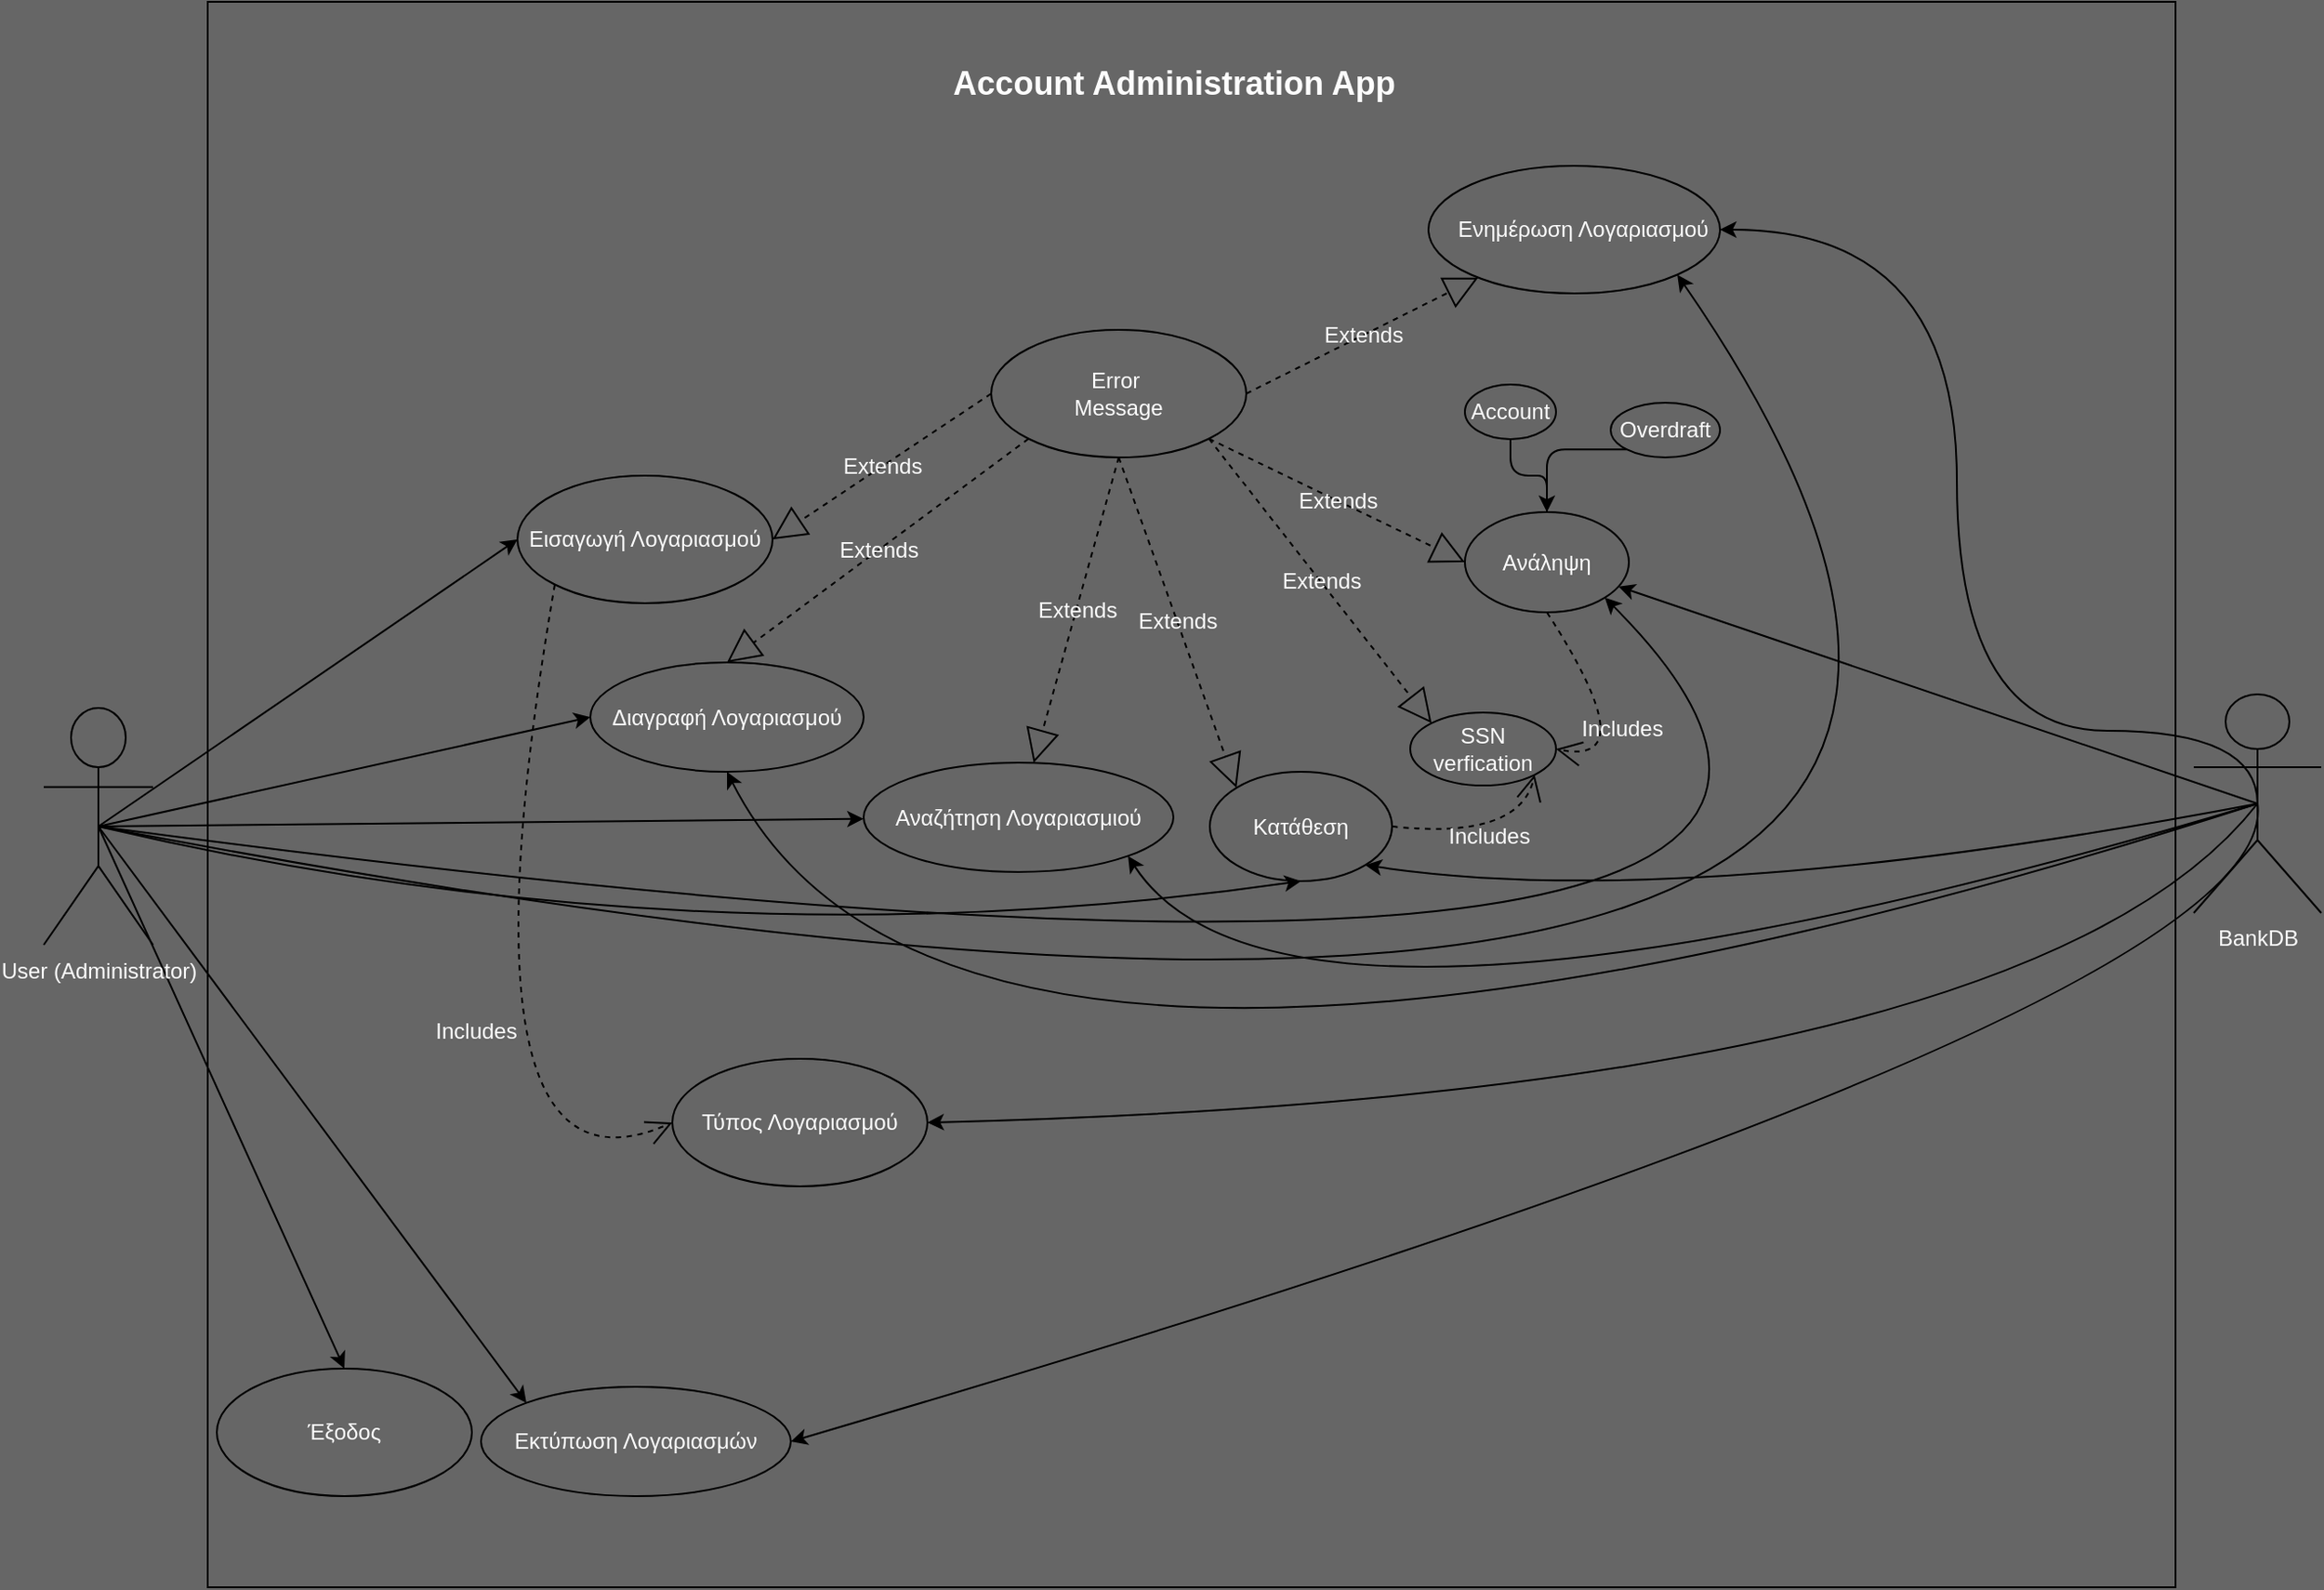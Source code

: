 <mxfile>
    <diagram id="GHatUojpGn1s9KGmeXaU" name="Page-1">
        <mxGraphModel dx="2685" dy="1093" grid="1" gridSize="10" guides="1" tooltips="1" connect="1" arrows="1" fold="1" page="1" pageScale="1" pageWidth="850" pageHeight="1100" background="#666666" math="0" shadow="0">
            <root>
                <mxCell id="0"/>
                <mxCell id="1" parent="0"/>
                <mxCell id="3" value="&lt;pre style=&quot;font-family: &amp;quot;jetbrains mono&amp;quot;, monospace;&quot;&gt;&lt;br&gt;&lt;/pre&gt;" style="html=1;glass=0;rounded=0;fillColor=none;labelBackgroundColor=none;fontColor=#FCFCFC;fillOpacity=100;" vertex="1" parent="1">
                    <mxGeometry x="-640" y="60" width="1080" height="870" as="geometry"/>
                </mxCell>
                <mxCell id="76" style="edgeStyle=none;curved=1;html=1;exitX=0.5;exitY=0.5;exitDx=0;exitDy=0;exitPerimeter=0;entryX=0;entryY=0.5;entryDx=0;entryDy=0;fontFamily=Helvetica;fontSize=12;fontColor=#FCFCFC;startArrow=none;startFill=0;labelBackgroundColor=none;fillOpacity=100;" edge="1" parent="1" source="2" target="5">
                    <mxGeometry relative="1" as="geometry"/>
                </mxCell>
                <mxCell id="77" style="edgeStyle=none;curved=1;html=1;exitX=0.5;exitY=0.5;exitDx=0;exitDy=0;exitPerimeter=0;entryX=0;entryY=0.5;entryDx=0;entryDy=0;fontFamily=Helvetica;fontSize=12;fontColor=#FCFCFC;startArrow=none;startFill=0;labelBackgroundColor=none;fillOpacity=100;" edge="1" parent="1" source="2" target="6">
                    <mxGeometry relative="1" as="geometry"/>
                </mxCell>
                <mxCell id="78" style="edgeStyle=none;curved=1;html=1;exitX=0.5;exitY=0.5;exitDx=0;exitDy=0;exitPerimeter=0;fontFamily=Helvetica;fontSize=12;fontColor=#FCFCFC;startArrow=none;startFill=0;labelBackgroundColor=none;fillOpacity=100;" edge="1" parent="1" source="2" target="8">
                    <mxGeometry relative="1" as="geometry"/>
                </mxCell>
                <mxCell id="79" style="edgeStyle=none;curved=1;html=1;exitX=0.5;exitY=0.5;exitDx=0;exitDy=0;exitPerimeter=0;entryX=0.5;entryY=1;entryDx=0;entryDy=0;fontFamily=Helvetica;fontSize=12;fontColor=#FCFCFC;startArrow=none;startFill=0;labelBackgroundColor=none;fillOpacity=100;" edge="1" parent="1" source="2" target="9">
                    <mxGeometry relative="1" as="geometry">
                        <Array as="points">
                            <mxPoint x="-370" y="590"/>
                        </Array>
                    </mxGeometry>
                </mxCell>
                <mxCell id="80" style="edgeStyle=none;curved=1;html=1;exitX=0.5;exitY=0.5;exitDx=0;exitDy=0;exitPerimeter=0;entryX=1;entryY=1;entryDx=0;entryDy=0;fontFamily=Helvetica;fontSize=12;fontColor=#FCFCFC;startArrow=none;startFill=0;labelBackgroundColor=none;fillOpacity=100;" edge="1" parent="1" source="2" target="10">
                    <mxGeometry relative="1" as="geometry">
                        <Array as="points">
                            <mxPoint x="400" y="660"/>
                        </Array>
                    </mxGeometry>
                </mxCell>
                <mxCell id="81" style="edgeStyle=none;curved=1;html=1;exitX=0.5;exitY=0.5;exitDx=0;exitDy=0;exitPerimeter=0;entryX=1;entryY=1;entryDx=0;entryDy=0;fontFamily=Helvetica;fontSize=12;fontColor=#FCFCFC;startArrow=none;startFill=0;labelBackgroundColor=none;fillOpacity=100;" edge="1" parent="1" source="2" target="7">
                    <mxGeometry relative="1" as="geometry">
                        <Array as="points">
                            <mxPoint x="540" y="750"/>
                        </Array>
                    </mxGeometry>
                </mxCell>
                <mxCell id="86" style="edgeStyle=none;curved=1;html=1;exitX=0.5;exitY=0.5;exitDx=0;exitDy=0;exitPerimeter=0;entryX=0;entryY=0;entryDx=0;entryDy=0;fontFamily=Helvetica;fontSize=12;fontColor=#FCFCFC;startArrow=none;startFill=0;labelBackgroundColor=none;fillOpacity=100;" edge="1" parent="1" source="2" target="11">
                    <mxGeometry relative="1" as="geometry"/>
                </mxCell>
                <mxCell id="87" style="edgeStyle=none;curved=1;html=1;exitX=0.5;exitY=0.5;exitDx=0;exitDy=0;exitPerimeter=0;entryX=0.5;entryY=0;entryDx=0;entryDy=0;fontFamily=Helvetica;fontSize=12;fontColor=#FCFCFC;startArrow=none;startFill=0;labelBackgroundColor=none;fillOpacity=100;" edge="1" parent="1" source="2" target="45">
                    <mxGeometry relative="1" as="geometry"/>
                </mxCell>
                <mxCell id="2" value="User (Administrator)" style="shape=umlActor;verticalLabelPosition=bottom;verticalAlign=top;html=1;labelBackgroundColor=none;fontColor=#FCFCFC;fillOpacity=100;fillColor=none;" vertex="1" parent="1">
                    <mxGeometry x="-730" y="447.5" width="60" height="130" as="geometry"/>
                </mxCell>
                <mxCell id="5" value="&lt;pre style=&quot;&quot;&gt;&lt;font face=&quot;Helvetica&quot;&gt;Εισαγωγή Λογαριασμού&lt;/font&gt;&lt;span style=&quot;font-family: &amp;quot;jetbrains mono&amp;quot;, monospace;&quot;&gt;&lt;br&gt;&lt;/span&gt;&lt;/pre&gt;" style="ellipse;whiteSpace=wrap;html=1;labelBackgroundColor=none;fontColor=#FCFCFC;fillOpacity=100;fillColor=none;" vertex="1" parent="1">
                    <mxGeometry x="-470" y="320" width="140" height="70" as="geometry"/>
                </mxCell>
                <mxCell id="7" value="&lt;pre style=&quot;&quot;&gt;&lt;font face=&quot;Helvetica&quot;&gt;   Ενημέρωση Λογαριασμού&lt;/font&gt;&lt;span style=&quot;font-family: &amp;quot;jetbrains mono&amp;quot;, monospace;&quot;&gt;&lt;br&gt;&lt;/span&gt;&lt;/pre&gt;" style="ellipse;whiteSpace=wrap;html=1;fontColor=#FCFCFC;labelBackgroundColor=none;fillOpacity=100;fillColor=none;" vertex="1" parent="1">
                    <mxGeometry x="30" y="150" width="160" height="70" as="geometry"/>
                </mxCell>
                <mxCell id="9" value="Κατάθεση" style="ellipse;whiteSpace=wrap;html=1;fontFamily=Helvetica;fontSize=12;fontColor=#FCFCFC;strokeColor=default;fillColor=none;labelBackgroundColor=none;fillOpacity=100;" vertex="1" parent="1">
                    <mxGeometry x="-90" y="482.5" width="100" height="60" as="geometry"/>
                </mxCell>
                <mxCell id="11" value="&lt;pre style=&quot;&quot;&gt;&lt;font face=&quot;Helvetica&quot;&gt;Εκτύπωση Λογαριασμών&lt;/font&gt;&lt;/pre&gt;" style="ellipse;whiteSpace=wrap;html=1;fontFamily=Helvetica;fontSize=12;fontColor=#FCFCFC;strokeColor=default;fillColor=none;labelBackgroundColor=none;fillOpacity=100;" vertex="1" parent="1">
                    <mxGeometry x="-490" y="820" width="170" height="60" as="geometry"/>
                </mxCell>
                <mxCell id="70" style="edgeStyle=none;curved=1;html=1;exitX=0.5;exitY=0.5;exitDx=0;exitDy=0;exitPerimeter=0;fontFamily=Helvetica;fontSize=12;fontColor=#FCFCFC;startArrow=none;startFill=0;labelBackgroundColor=none;fillOpacity=100;" edge="1" parent="1" source="20" target="10">
                    <mxGeometry relative="1" as="geometry"/>
                </mxCell>
                <mxCell id="71" style="edgeStyle=none;curved=1;html=1;exitX=0.5;exitY=0.5;exitDx=0;exitDy=0;exitPerimeter=0;entryX=1;entryY=1;entryDx=0;entryDy=0;fontFamily=Helvetica;fontSize=12;fontColor=#FCFCFC;startArrow=none;startFill=0;labelBackgroundColor=none;fillOpacity=100;" edge="1" parent="1" source="20" target="9">
                    <mxGeometry relative="1" as="geometry">
                        <Array as="points">
                            <mxPoint x="170" y="560"/>
                        </Array>
                    </mxGeometry>
                </mxCell>
                <mxCell id="72" style="edgeStyle=none;curved=1;html=1;exitX=0.5;exitY=0.5;exitDx=0;exitDy=0;exitPerimeter=0;entryX=1;entryY=1;entryDx=0;entryDy=0;fontFamily=Helvetica;fontSize=12;fontColor=#FCFCFC;startArrow=none;startFill=0;labelBackgroundColor=none;fillOpacity=100;" edge="1" parent="1" source="20" target="8">
                    <mxGeometry relative="1" as="geometry">
                        <Array as="points">
                            <mxPoint x="-50" y="660"/>
                        </Array>
                    </mxGeometry>
                </mxCell>
                <mxCell id="74" style="edgeStyle=none;curved=1;html=1;exitX=0.5;exitY=0.5;exitDx=0;exitDy=0;exitPerimeter=0;entryX=0.5;entryY=1;entryDx=0;entryDy=0;fontFamily=Helvetica;fontSize=12;fontColor=#FCFCFC;startArrow=none;startFill=0;labelBackgroundColor=none;fillOpacity=100;" edge="1" parent="1" source="20" target="6">
                    <mxGeometry relative="1" as="geometry">
                        <Array as="points">
                            <mxPoint x="-230" y="730"/>
                        </Array>
                    </mxGeometry>
                </mxCell>
                <mxCell id="84" style="edgeStyle=none;curved=1;html=1;exitX=0.5;exitY=0.5;exitDx=0;exitDy=0;exitPerimeter=0;entryX=1;entryY=0.5;entryDx=0;entryDy=0;fontFamily=Helvetica;fontSize=12;fontColor=#FCFCFC;startArrow=none;startFill=0;labelBackgroundColor=none;fillOpacity=100;" edge="1" parent="1" source="20" target="83">
                    <mxGeometry relative="1" as="geometry">
                        <Array as="points">
                            <mxPoint x="360" y="660"/>
                        </Array>
                    </mxGeometry>
                </mxCell>
                <mxCell id="85" style="edgeStyle=none;curved=1;html=1;exitX=0.5;exitY=0.5;exitDx=0;exitDy=0;exitPerimeter=0;entryX=1;entryY=0.5;entryDx=0;entryDy=0;fontFamily=Helvetica;fontSize=12;fontColor=#FCFCFC;startArrow=none;startFill=0;labelBackgroundColor=none;fillOpacity=100;" edge="1" parent="1" source="20" target="11">
                    <mxGeometry relative="1" as="geometry">
                        <Array as="points">
                            <mxPoint x="500" y="610"/>
                        </Array>
                    </mxGeometry>
                </mxCell>
                <mxCell id="117" style="edgeStyle=orthogonalEdgeStyle;html=1;exitX=0.5;exitY=0.5;exitDx=0;exitDy=0;exitPerimeter=0;entryX=1;entryY=0.5;entryDx=0;entryDy=0;fontFamily=Helvetica;fontSize=12;fontColor=#FCFCFC;startArrow=none;startFill=0;endArrow=classic;endFill=1;curved=1;labelBackgroundColor=none;fillOpacity=100;" edge="1" parent="1" source="20" target="7">
                    <mxGeometry relative="1" as="geometry">
                        <Array as="points">
                            <mxPoint x="485" y="460"/>
                            <mxPoint x="320" y="460"/>
                            <mxPoint x="320" y="185"/>
                        </Array>
                    </mxGeometry>
                </mxCell>
                <mxCell id="20" value="BankDB" style="shape=umlActor;verticalLabelPosition=bottom;verticalAlign=top;html=1;fontFamily=Helvetica;fontSize=12;fontColor=#FCFCFC;strokeColor=default;fillColor=none;labelBackgroundColor=none;fillOpacity=100;" vertex="1" parent="1">
                    <mxGeometry x="450" y="440" width="70" height="120" as="geometry"/>
                </mxCell>
                <mxCell id="29" value="Error&amp;nbsp;&lt;br&gt;Message" style="ellipse;whiteSpace=wrap;html=1;fontFamily=Helvetica;fontSize=12;fontColor=#FCFCFC;strokeColor=default;fillColor=none;labelBackgroundColor=none;fillOpacity=100;" vertex="1" parent="1">
                    <mxGeometry x="-210" y="240" width="140" height="70" as="geometry"/>
                </mxCell>
                <mxCell id="45" value="Έξοδος" style="ellipse;whiteSpace=wrap;html=1;fontFamily=Helvetica;fontSize=12;fontColor=#FCFCFC;strokeColor=default;fillColor=none;labelBackgroundColor=none;fillOpacity=100;" vertex="1" parent="1">
                    <mxGeometry x="-635" y="810" width="140" height="70" as="geometry"/>
                </mxCell>
                <mxCell id="8" value="&lt;pre style=&quot;&quot;&gt;&lt;font face=&quot;Helvetica&quot;&gt;Αναζήτηση Λογαριασμιού&lt;/font&gt;&lt;/pre&gt;" style="ellipse;whiteSpace=wrap;html=1;fontFamily=Helvetica;fontSize=12;fontColor=#FCFCFC;strokeColor=default;fillColor=none;labelBackgroundColor=none;fillOpacity=100;" vertex="1" parent="1">
                    <mxGeometry x="-280" y="477.5" width="170" height="60" as="geometry"/>
                </mxCell>
                <mxCell id="6" value="&lt;pre style=&quot;&quot;&gt;&lt;font face=&quot;Helvetica&quot;&gt;Διαγραφή Λογαριασμού&lt;/font&gt;&lt;span style=&quot;font-family: &amp;quot;jetbrains mono&amp;quot;, monospace;&quot;&gt;&lt;br&gt;&lt;/span&gt;&lt;/pre&gt;" style="ellipse;whiteSpace=wrap;html=1;fontColor=#FCFCFC;labelBackgroundColor=none;fillOpacity=100;fillColor=none;" vertex="1" parent="1">
                    <mxGeometry x="-430" y="422.5" width="150" height="60" as="geometry"/>
                </mxCell>
                <mxCell id="10" value="Ανάληψη" style="ellipse;whiteSpace=wrap;html=1;fontFamily=Helvetica;fontSize=12;fontColor=#FCFCFC;strokeColor=default;fillColor=none;labelBackgroundColor=none;fillOpacity=100;" vertex="1" parent="1">
                    <mxGeometry x="50" y="340" width="90" height="55" as="geometry"/>
                </mxCell>
                <mxCell id="62" value="Extends" style="endArrow=block;endSize=16;endFill=0;html=1;dashed=1;fontFamily=Helvetica;fontSize=12;fontColor=#FCFCFC;entryX=1;entryY=0.5;entryDx=0;entryDy=0;exitX=0;exitY=0.5;exitDx=0;exitDy=0;labelBackgroundColor=none;fillOpacity=100;" edge="1" parent="1" source="29" target="5">
                    <mxGeometry width="160" relative="1" as="geometry">
                        <mxPoint x="-210" y="470" as="sourcePoint"/>
                        <mxPoint x="-140" y="445" as="targetPoint"/>
                    </mxGeometry>
                </mxCell>
                <mxCell id="63" value="Extends" style="endArrow=block;endSize=16;endFill=0;html=1;dashed=1;fontFamily=Helvetica;fontSize=12;fontColor=#FCFCFC;entryX=0.5;entryY=0;entryDx=0;entryDy=0;exitX=0;exitY=1;exitDx=0;exitDy=0;labelBackgroundColor=none;fillOpacity=100;" edge="1" parent="1" source="29" target="6">
                    <mxGeometry width="160" relative="1" as="geometry">
                        <mxPoint x="-190" y="405" as="sourcePoint"/>
                        <mxPoint x="-340" y="415" as="targetPoint"/>
                    </mxGeometry>
                </mxCell>
                <mxCell id="64" value="Extends" style="endArrow=block;endSize=16;endFill=0;html=1;dashed=1;fontFamily=Helvetica;fontSize=12;fontColor=#FCFCFC;exitX=0.5;exitY=1;exitDx=0;exitDy=0;labelBackgroundColor=none;fillOpacity=100;" edge="1" parent="1" source="29" target="8">
                    <mxGeometry width="160" relative="1" as="geometry">
                        <mxPoint x="-169.497" y="429.749" as="sourcePoint"/>
                        <mxPoint x="-315" y="480" as="targetPoint"/>
                    </mxGeometry>
                </mxCell>
                <mxCell id="66" value="Extends" style="endArrow=block;endSize=16;endFill=0;html=1;dashed=1;fontFamily=Helvetica;fontSize=12;fontColor=#FCFCFC;exitX=0.5;exitY=1;exitDx=0;exitDy=0;entryX=0;entryY=0;entryDx=0;entryDy=0;labelBackgroundColor=none;fillOpacity=100;" edge="1" parent="1" source="29" target="9">
                    <mxGeometry width="160" relative="1" as="geometry">
                        <mxPoint x="-120" y="440" as="sourcePoint"/>
                        <mxPoint x="-145.682" y="522.681" as="targetPoint"/>
                    </mxGeometry>
                </mxCell>
                <mxCell id="67" value="Extends" style="endArrow=block;endSize=16;endFill=0;html=1;dashed=1;fontFamily=Helvetica;fontSize=12;fontColor=#FCFCFC;exitX=1;exitY=1;exitDx=0;exitDy=0;entryX=0;entryY=0.5;entryDx=0;entryDy=0;labelBackgroundColor=none;fillOpacity=100;" edge="1" parent="1" source="29" target="10">
                    <mxGeometry width="160" relative="1" as="geometry">
                        <mxPoint x="-70" y="410" as="sourcePoint"/>
                        <mxPoint x="24.645" y="488.787" as="targetPoint"/>
                    </mxGeometry>
                </mxCell>
                <mxCell id="68" value="Extends" style="endArrow=block;endSize=16;endFill=0;html=1;dashed=1;fontFamily=Helvetica;fontSize=12;fontColor=#FCFCFC;exitX=1;exitY=0.5;exitDx=0;exitDy=0;labelBackgroundColor=none;fillOpacity=100;" edge="1" parent="1" source="29" target="7">
                    <mxGeometry width="160" relative="1" as="geometry">
                        <mxPoint x="-70.503" y="429.749" as="sourcePoint"/>
                        <mxPoint x="50" y="482.5" as="targetPoint"/>
                    </mxGeometry>
                </mxCell>
                <mxCell id="82" value="Includes" style="endArrow=open;endSize=12;dashed=1;html=1;fontFamily=Helvetica;fontSize=12;fontColor=#FCFCFC;curved=1;exitX=0;exitY=1;exitDx=0;exitDy=0;entryX=0;entryY=0.5;entryDx=0;entryDy=0;labelBackgroundColor=none;fillOpacity=100;" edge="1" parent="1" source="5" target="83">
                    <mxGeometry x="0.012" y="-1" width="160" relative="1" as="geometry">
                        <mxPoint x="-310" y="530" as="sourcePoint"/>
                        <mxPoint x="-490" y="580" as="targetPoint"/>
                        <Array as="points">
                            <mxPoint x="-510" y="730"/>
                        </Array>
                        <mxPoint as="offset"/>
                    </mxGeometry>
                </mxCell>
                <mxCell id="83" value="Τύπος Λογαριασμού" style="ellipse;whiteSpace=wrap;html=1;fontFamily=Helvetica;fontSize=12;fontColor=#FCFCFC;strokeColor=default;fillColor=none;labelBackgroundColor=none;fillOpacity=100;" vertex="1" parent="1">
                    <mxGeometry x="-385" y="640" width="140" height="70" as="geometry"/>
                </mxCell>
                <mxCell id="89" value="SSN verfication" style="ellipse;whiteSpace=wrap;html=1;fontFamily=Helvetica;fontSize=12;fontColor=#FCFCFC;strokeColor=default;fillColor=none;labelBackgroundColor=none;fillOpacity=100;" vertex="1" parent="1">
                    <mxGeometry x="20" y="450" width="80" height="40" as="geometry"/>
                </mxCell>
                <mxCell id="90" value="Extends" style="endArrow=block;endSize=16;endFill=0;html=1;dashed=1;fontFamily=Helvetica;fontSize=12;fontColor=#FCFCFC;exitX=1;exitY=1;exitDx=0;exitDy=0;entryX=0;entryY=0;entryDx=0;entryDy=0;labelBackgroundColor=none;fillOpacity=100;" edge="1" parent="1" source="29" target="89">
                    <mxGeometry width="160" relative="1" as="geometry">
                        <mxPoint x="-70.503" y="429.749" as="sourcePoint"/>
                        <mxPoint x="70" y="423" as="targetPoint"/>
                    </mxGeometry>
                </mxCell>
                <mxCell id="92" value="Includes" style="endArrow=open;endSize=12;dashed=1;html=1;fontFamily=Helvetica;fontSize=12;fontColor=#FCFCFC;curved=1;exitX=0.5;exitY=1;exitDx=0;exitDy=0;entryX=1;entryY=0.5;entryDx=0;entryDy=0;labelBackgroundColor=none;fillOpacity=100;" edge="1" parent="1" source="10" target="89">
                    <mxGeometry width="160" relative="1" as="geometry">
                        <mxPoint y="560" as="sourcePoint"/>
                        <mxPoint x="160" y="560" as="targetPoint"/>
                        <Array as="points">
                            <mxPoint x="150" y="480"/>
                        </Array>
                    </mxGeometry>
                </mxCell>
                <mxCell id="93" value="Includes" style="endArrow=open;endSize=12;dashed=1;html=1;fontFamily=Helvetica;fontSize=12;fontColor=#FCFCFC;curved=1;exitX=1;exitY=0.5;exitDx=0;exitDy=0;entryX=1;entryY=1;entryDx=0;entryDy=0;labelBackgroundColor=none;fillOpacity=100;" edge="1" parent="1" source="9" target="89">
                    <mxGeometry width="160" relative="1" as="geometry">
                        <mxPoint x="105.0" y="405" as="sourcePoint"/>
                        <mxPoint x="110.0" y="480" as="targetPoint"/>
                        <Array as="points">
                            <mxPoint x="80" y="520"/>
                        </Array>
                    </mxGeometry>
                </mxCell>
                <mxCell id="98" value="Account" style="ellipse;whiteSpace=wrap;html=1;fontFamily=Helvetica;fontSize=12;fontColor=#FCFCFC;strokeColor=default;fillColor=none;labelBackgroundColor=none;fillOpacity=100;" vertex="1" parent="1">
                    <mxGeometry x="50" y="270" width="50" height="30" as="geometry"/>
                </mxCell>
                <mxCell id="99" value="Overdraft" style="ellipse;whiteSpace=wrap;html=1;fontFamily=Helvetica;fontSize=12;fontColor=#FCFCFC;strokeColor=default;fillColor=none;labelBackgroundColor=none;fillOpacity=100;" vertex="1" parent="1">
                    <mxGeometry x="130" y="280" width="60" height="30" as="geometry"/>
                </mxCell>
                <mxCell id="110" value="" style="edgeStyle=orthogonalEdgeStyle;endArrow=classic;html=1;fontFamily=Helvetica;fontSize=12;fontColor=#FCFCFC;exitX=0.5;exitY=1;exitDx=0;exitDy=0;entryX=0.5;entryY=0;entryDx=0;entryDy=0;labelBackgroundColor=none;fillOpacity=100;" edge="1" parent="1" source="98" target="10">
                    <mxGeometry width="50" height="50" relative="1" as="geometry">
                        <mxPoint x="70" y="350" as="sourcePoint"/>
                        <mxPoint x="120" y="300" as="targetPoint"/>
                    </mxGeometry>
                </mxCell>
                <mxCell id="111" value="" style="edgeStyle=orthogonalEdgeStyle;endArrow=none;html=1;fontFamily=Helvetica;fontSize=12;fontColor=#FCFCFC;exitX=0;exitY=1;exitDx=0;exitDy=0;entryX=0.5;entryY=0;entryDx=0;entryDy=0;endFill=0;labelBackgroundColor=none;fillOpacity=100;" edge="1" parent="1" source="99" target="10">
                    <mxGeometry width="50" height="50" relative="1" as="geometry">
                        <mxPoint x="85" y="310" as="sourcePoint"/>
                        <mxPoint x="105" y="350" as="targetPoint"/>
                        <Array as="points">
                            <mxPoint x="95" y="306"/>
                        </Array>
                    </mxGeometry>
                </mxCell>
                <mxCell id="114" value="&lt;h2&gt;Account Administration App&lt;/h2&gt;" style="text;html=1;resizable=0;autosize=1;align=center;verticalAlign=middle;points=[];fillColor=none;strokeColor=none;rounded=0;fontFamily=Helvetica;fontSize=12;fontColor=#FCFCFC;labelBackgroundColor=none;fillOpacity=100;" vertex="1" parent="1">
                    <mxGeometry x="-240" y="80" width="260" height="50" as="geometry"/>
                </mxCell>
            </root>
        </mxGraphModel>
    </diagram>
</mxfile>